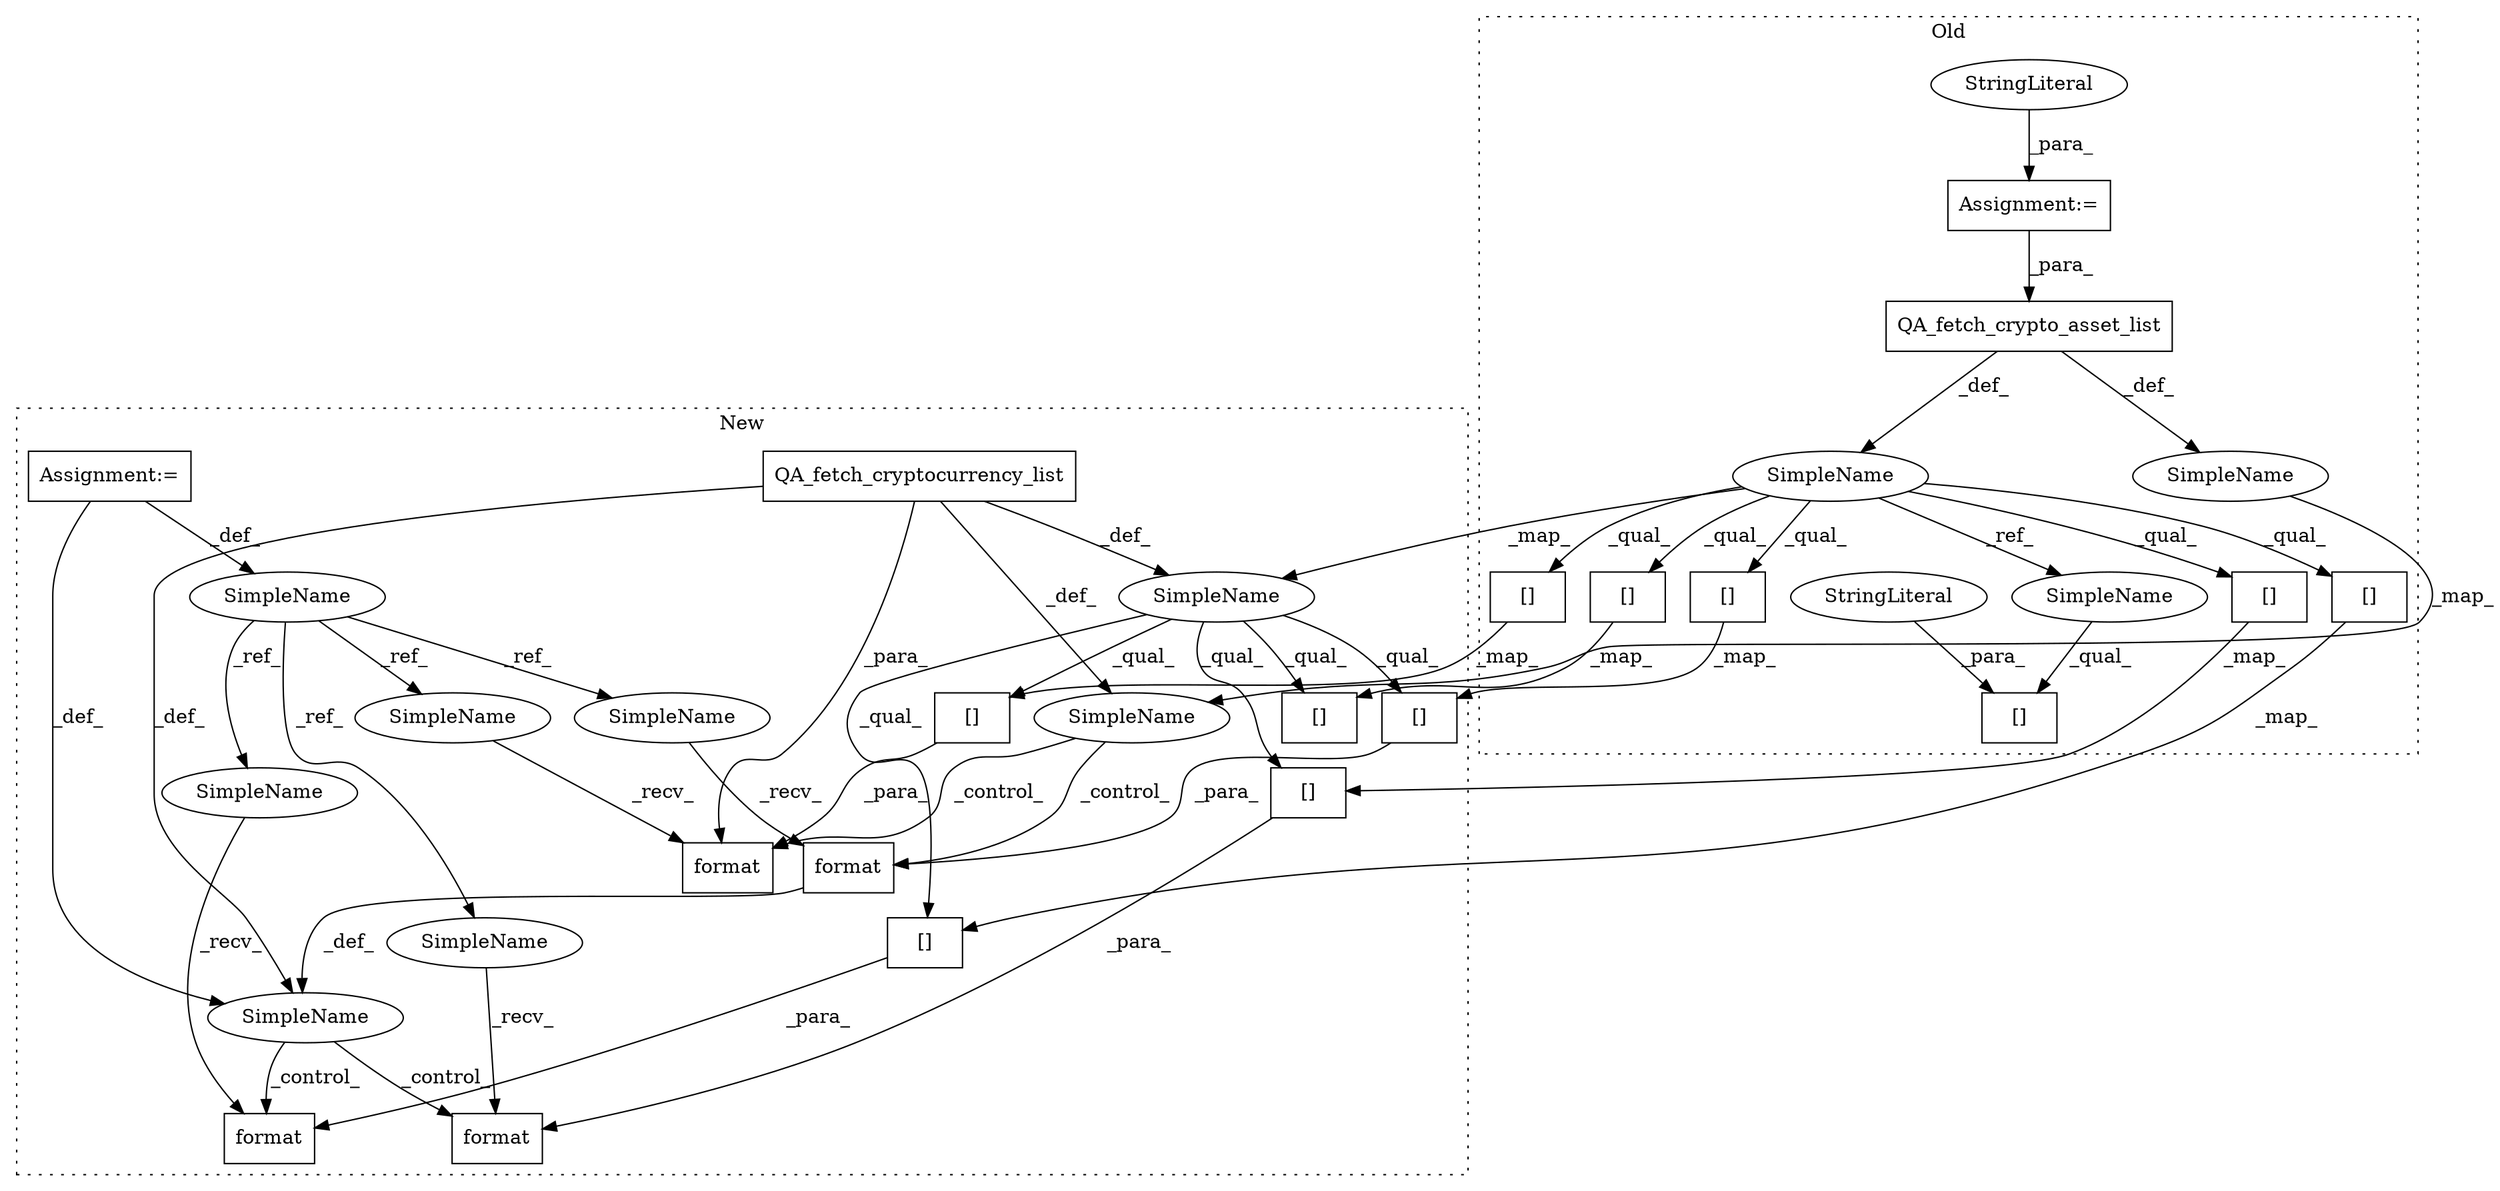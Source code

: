 digraph G {
subgraph cluster0 {
1 [label="QA_fetch_crypto_asset_list" a="32" s="4792,4825" l="27,1" shape="box"];
4 [label="SimpleName" a="42" s="5518" l="5" shape="ellipse"];
7 [label="[]" a="2" s="5906,5926" l="12,1" shape="box"];
10 [label="[]" a="2" s="6320,6340" l="12,1" shape="box"];
11 [label="SimpleName" a="42" s="5559" l="11" shape="ellipse"];
13 [label="[]" a="2" s="5658,5678" l="12,1" shape="box"];
17 [label="[]" a="2" s="6753,6773" l="12,1" shape="box"];
20 [label="[]" a="2" s="8064,8084" l="12,1" shape="box"];
23 [label="Assignment:=" a="7" s="4763" l="1" shape="box"];
24 [label="[]" a="2" s="5937,5957" l="12,1" shape="box"];
25 [label="StringLiteral" a="45" s="5949" l="8" shape="ellipse"];
26 [label="StringLiteral" a="45" s="4764" l="10" shape="ellipse"];
28 [label="SimpleName" a="42" s="5937" l="11" shape="ellipse"];
label = "Old";
style="dotted";
}
subgraph cluster1 {
2 [label="format" a="32" s="7508,7536" l="7,1" shape="box"];
3 [label="SimpleName" a="42" s="7080" l="5" shape="ellipse"];
5 [label="format" a="32" s="8369,8397" l="7,1" shape="box"];
6 [label="[]" a="2" s="7515,7535" l="12,1" shape="box"];
8 [label="format" a="32" s="7915,7943" l="7,1" shape="box"];
9 [label="[]" a="2" s="7922,7942" l="12,1" shape="box"];
12 [label="SimpleName" a="42" s="7121" l="11" shape="ellipse"];
14 [label="[]" a="2" s="7243,7263" l="12,1" shape="box"];
15 [label="format" a="32" s="7236,7264" l="7,1" shape="box"];
16 [label="[]" a="2" s="8376,8396" l="12,1" shape="box"];
18 [label="SimpleName" a="42" s="" l="" shape="ellipse"];
19 [label="[]" a="2" s="9750,9770" l="12,1" shape="box"];
21 [label="SimpleName" a="42" s="6366" l="15" shape="ellipse"];
22 [label="QA_fetch_cryptocurrency_list" a="32" s="6415,6461" l="29,1" shape="box"];
27 [label="Assignment:=" a="7" s="6381" l="1" shape="box"];
29 [label="SimpleName" a="42" s="7492" l="15" shape="ellipse"];
30 [label="SimpleName" a="42" s="7899" l="15" shape="ellipse"];
31 [label="SimpleName" a="42" s="7220" l="15" shape="ellipse"];
32 [label="SimpleName" a="42" s="8353" l="15" shape="ellipse"];
label = "New";
style="dotted";
}
1 -> 4 [label="_def_"];
1 -> 11 [label="_def_"];
2 -> 18 [label="_def_"];
3 -> 15 [label="_control_"];
3 -> 2 [label="_control_"];
4 -> 3 [label="_map_"];
6 -> 2 [label="_para_"];
7 -> 6 [label="_map_"];
9 -> 8 [label="_para_"];
10 -> 9 [label="_map_"];
11 -> 7 [label="_qual_"];
11 -> 17 [label="_qual_"];
11 -> 20 [label="_qual_"];
11 -> 28 [label="_ref_"];
11 -> 10 [label="_qual_"];
11 -> 13 [label="_qual_"];
11 -> 12 [label="_map_"];
12 -> 6 [label="_qual_"];
12 -> 19 [label="_qual_"];
12 -> 9 [label="_qual_"];
12 -> 14 [label="_qual_"];
12 -> 16 [label="_qual_"];
13 -> 14 [label="_map_"];
14 -> 15 [label="_para_"];
16 -> 5 [label="_para_"];
17 -> 16 [label="_map_"];
18 -> 5 [label="_control_"];
18 -> 8 [label="_control_"];
20 -> 19 [label="_map_"];
21 -> 31 [label="_ref_"];
21 -> 30 [label="_ref_"];
21 -> 32 [label="_ref_"];
21 -> 29 [label="_ref_"];
22 -> 18 [label="_def_"];
22 -> 15 [label="_para_"];
22 -> 12 [label="_def_"];
22 -> 3 [label="_def_"];
23 -> 1 [label="_para_"];
25 -> 24 [label="_para_"];
26 -> 23 [label="_para_"];
27 -> 18 [label="_def_"];
27 -> 21 [label="_def_"];
28 -> 24 [label="_qual_"];
29 -> 2 [label="_recv_"];
30 -> 8 [label="_recv_"];
31 -> 15 [label="_recv_"];
32 -> 5 [label="_recv_"];
}